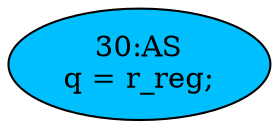 strict digraph "" {
	node [label="\N"];
	"30:AS"	[ast="<pyverilog.vparser.ast.Assign object at 0x7f44229cf410>",
		def_var="['q']",
		fillcolor=deepskyblue,
		label="30:AS
q = r_reg;",
		statements="[]",
		style=filled,
		typ=Assign,
		use_var="['r_reg']"];
}
